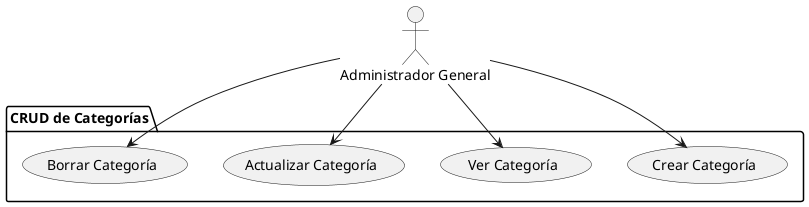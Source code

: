 @startuml manejoCategoria
actor "Administrador General" as AdminGeneral

package "CRUD de Categorías" {
    usecase "Crear Categoría" as CC1
    usecase "Ver Categoría" as CC2
    usecase "Actualizar Categoría" as CC3
    usecase "Borrar Categoría" as CC4
}

AdminGeneral -down-> CC1
AdminGeneral -down-> CC2
AdminGeneral -down-> CC3
AdminGeneral -down-> CC4
@enduml
